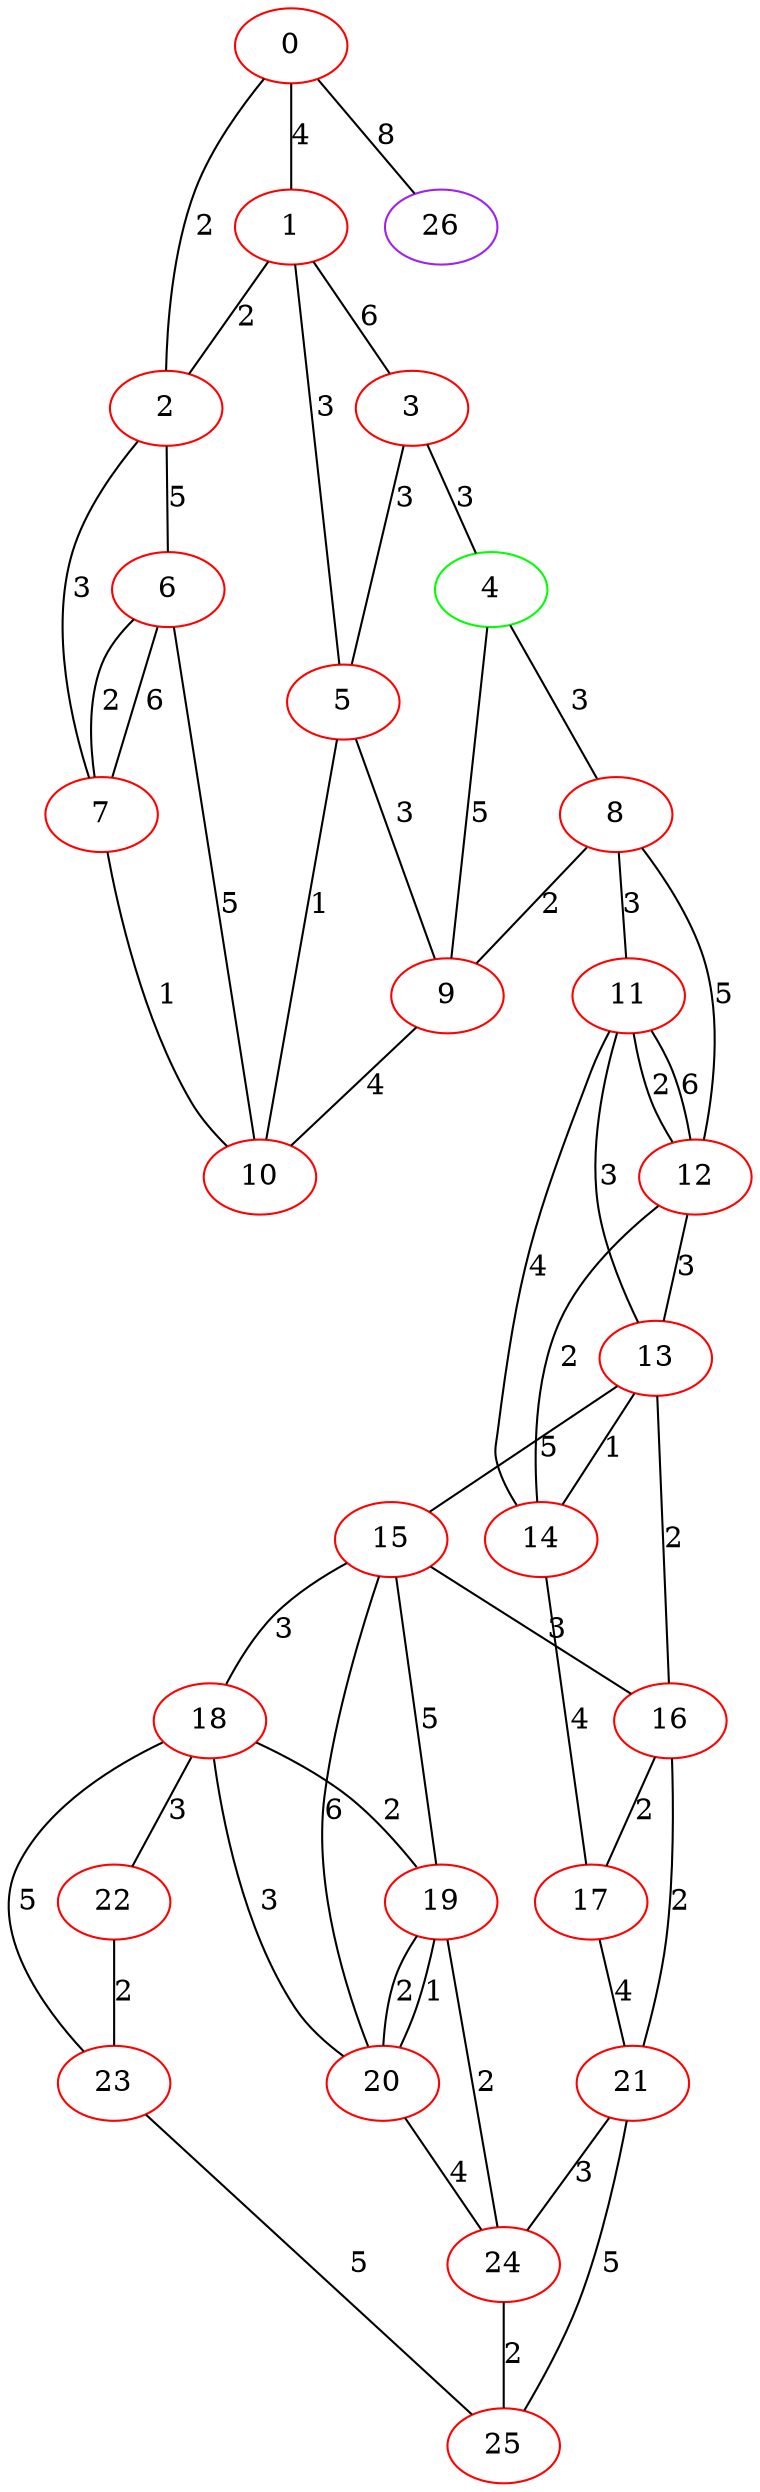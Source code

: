 graph "" {
0 [color=red, weight=1];
1 [color=red, weight=1];
2 [color=red, weight=1];
3 [color=red, weight=1];
4 [color=green, weight=2];
5 [color=red, weight=1];
6 [color=red, weight=1];
7 [color=red, weight=1];
8 [color=red, weight=1];
9 [color=red, weight=1];
10 [color=red, weight=1];
11 [color=red, weight=1];
12 [color=red, weight=1];
13 [color=red, weight=1];
14 [color=red, weight=1];
15 [color=red, weight=1];
16 [color=red, weight=1];
17 [color=red, weight=1];
18 [color=red, weight=1];
19 [color=red, weight=1];
20 [color=red, weight=1];
21 [color=red, weight=1];
22 [color=red, weight=1];
23 [color=red, weight=1];
24 [color=red, weight=1];
25 [color=red, weight=1];
26 [color=purple, weight=4];
0 -- 1  [key=0, label=4];
0 -- 2  [key=0, label=2];
0 -- 26  [key=0, label=8];
1 -- 2  [key=0, label=2];
1 -- 3  [key=0, label=6];
1 -- 5  [key=0, label=3];
2 -- 6  [key=0, label=5];
2 -- 7  [key=0, label=3];
3 -- 4  [key=0, label=3];
3 -- 5  [key=0, label=3];
4 -- 8  [key=0, label=3];
4 -- 9  [key=0, label=5];
5 -- 10  [key=0, label=1];
5 -- 9  [key=0, label=3];
6 -- 10  [key=0, label=5];
6 -- 7  [key=0, label=2];
6 -- 7  [key=1, label=6];
7 -- 10  [key=0, label=1];
8 -- 9  [key=0, label=2];
8 -- 11  [key=0, label=3];
8 -- 12  [key=0, label=5];
9 -- 10  [key=0, label=4];
11 -- 12  [key=0, label=2];
11 -- 12  [key=1, label=6];
11 -- 13  [key=0, label=3];
11 -- 14  [key=0, label=4];
12 -- 13  [key=0, label=3];
12 -- 14  [key=0, label=2];
13 -- 16  [key=0, label=2];
13 -- 14  [key=0, label=1];
13 -- 15  [key=0, label=5];
14 -- 17  [key=0, label=4];
15 -- 16  [key=0, label=3];
15 -- 18  [key=0, label=3];
15 -- 19  [key=0, label=5];
15 -- 20  [key=0, label=6];
16 -- 17  [key=0, label=2];
16 -- 21  [key=0, label=2];
17 -- 21  [key=0, label=4];
18 -- 23  [key=0, label=5];
18 -- 19  [key=0, label=2];
18 -- 20  [key=0, label=3];
18 -- 22  [key=0, label=3];
19 -- 24  [key=0, label=2];
19 -- 20  [key=0, label=2];
19 -- 20  [key=1, label=1];
20 -- 24  [key=0, label=4];
21 -- 24  [key=0, label=3];
21 -- 25  [key=0, label=5];
22 -- 23  [key=0, label=2];
23 -- 25  [key=0, label=5];
24 -- 25  [key=0, label=2];
}
